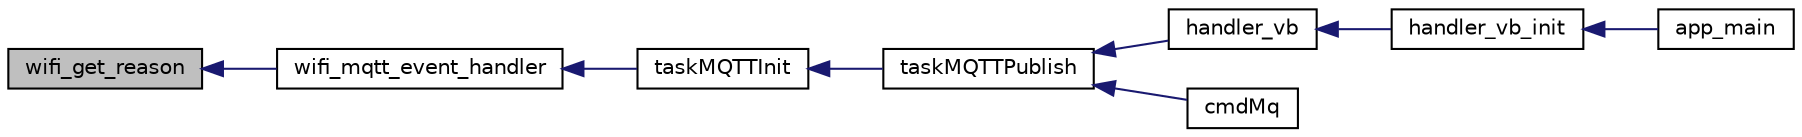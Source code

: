 digraph "wifi_get_reason"
{
  edge [fontname="Helvetica",fontsize="10",labelfontname="Helvetica",labelfontsize="10"];
  node [fontname="Helvetica",fontsize="10",shape=record];
  rankdir="LR";
  Node33 [label="wifi_get_reason",height=0.2,width=0.4,color="black", fillcolor="grey75", style="filled", fontcolor="black"];
  Node33 -> Node34 [dir="back",color="midnightblue",fontsize="10",style="solid",fontname="Helvetica"];
  Node34 [label="wifi_mqtt_event_handler",height=0.2,width=0.4,color="black", fillcolor="white", style="filled",URL="$task__mqtt_8c.html#abb6e44eb5d4a8e840debd2406c055252",tooltip="Default event handler for Wifi. "];
  Node34 -> Node35 [dir="back",color="midnightblue",fontsize="10",style="solid",fontname="Helvetica"];
  Node35 [label="taskMQTTInit",height=0.2,width=0.4,color="black", fillcolor="white", style="filled",URL="$task__mqtt_8h.html#ae7ad6f5bfc7cbfc9f6a223fcf697c8f6",tooltip="Init the MQTT task and the wifi. "];
  Node35 -> Node36 [dir="back",color="midnightblue",fontsize="10",style="solid",fontname="Helvetica"];
  Node36 [label="taskMQTTPublish",height=0.2,width=0.4,color="black", fillcolor="white", style="filled",URL="$task__mqtt_8h.html#a6afc039be68c1a831778fe33bd2412a9",tooltip="Publish data via MQTT. "];
  Node36 -> Node37 [dir="back",color="midnightblue",fontsize="10",style="solid",fontname="Helvetica"];
  Node37 [label="handler_vb",height=0.2,width=0.4,color="black", fillcolor="white", style="filled",URL="$handler__vb_8c.html#a60c71b4a6cc8a9a3e9e8a3c8e36cffa0",tooltip="VB event handler, triggering VB general actions. "];
  Node37 -> Node38 [dir="back",color="midnightblue",fontsize="10",style="solid",fontname="Helvetica"];
  Node38 [label="handler_vb_init",height=0.2,width=0.4,color="black", fillcolor="white", style="filled",URL="$handler__vb_8h.html#ac54a8826a70d3aaf5c284bab02b93444",tooltip="Init for the VB handler. "];
  Node38 -> Node39 [dir="back",color="midnightblue",fontsize="10",style="solid",fontname="Helvetica"];
  Node39 [label="app_main",height=0.2,width=0.4,color="black", fillcolor="white", style="filled",URL="$flipmouse__fabi__esp32__kbdmouse__main_8c.html#abce06be17fc37d675118a678a8100a36",tooltip="Main task, created by esp-idf. "];
  Node36 -> Node40 [dir="back",color="midnightblue",fontsize="10",style="solid",fontname="Helvetica"];
  Node40 [label="cmdMq",height=0.2,width=0.4,color="black", fillcolor="white", style="filled",URL="$task__commands_8c.html#a6687f2598d6dc738c90d3be28cf90184"];
}
